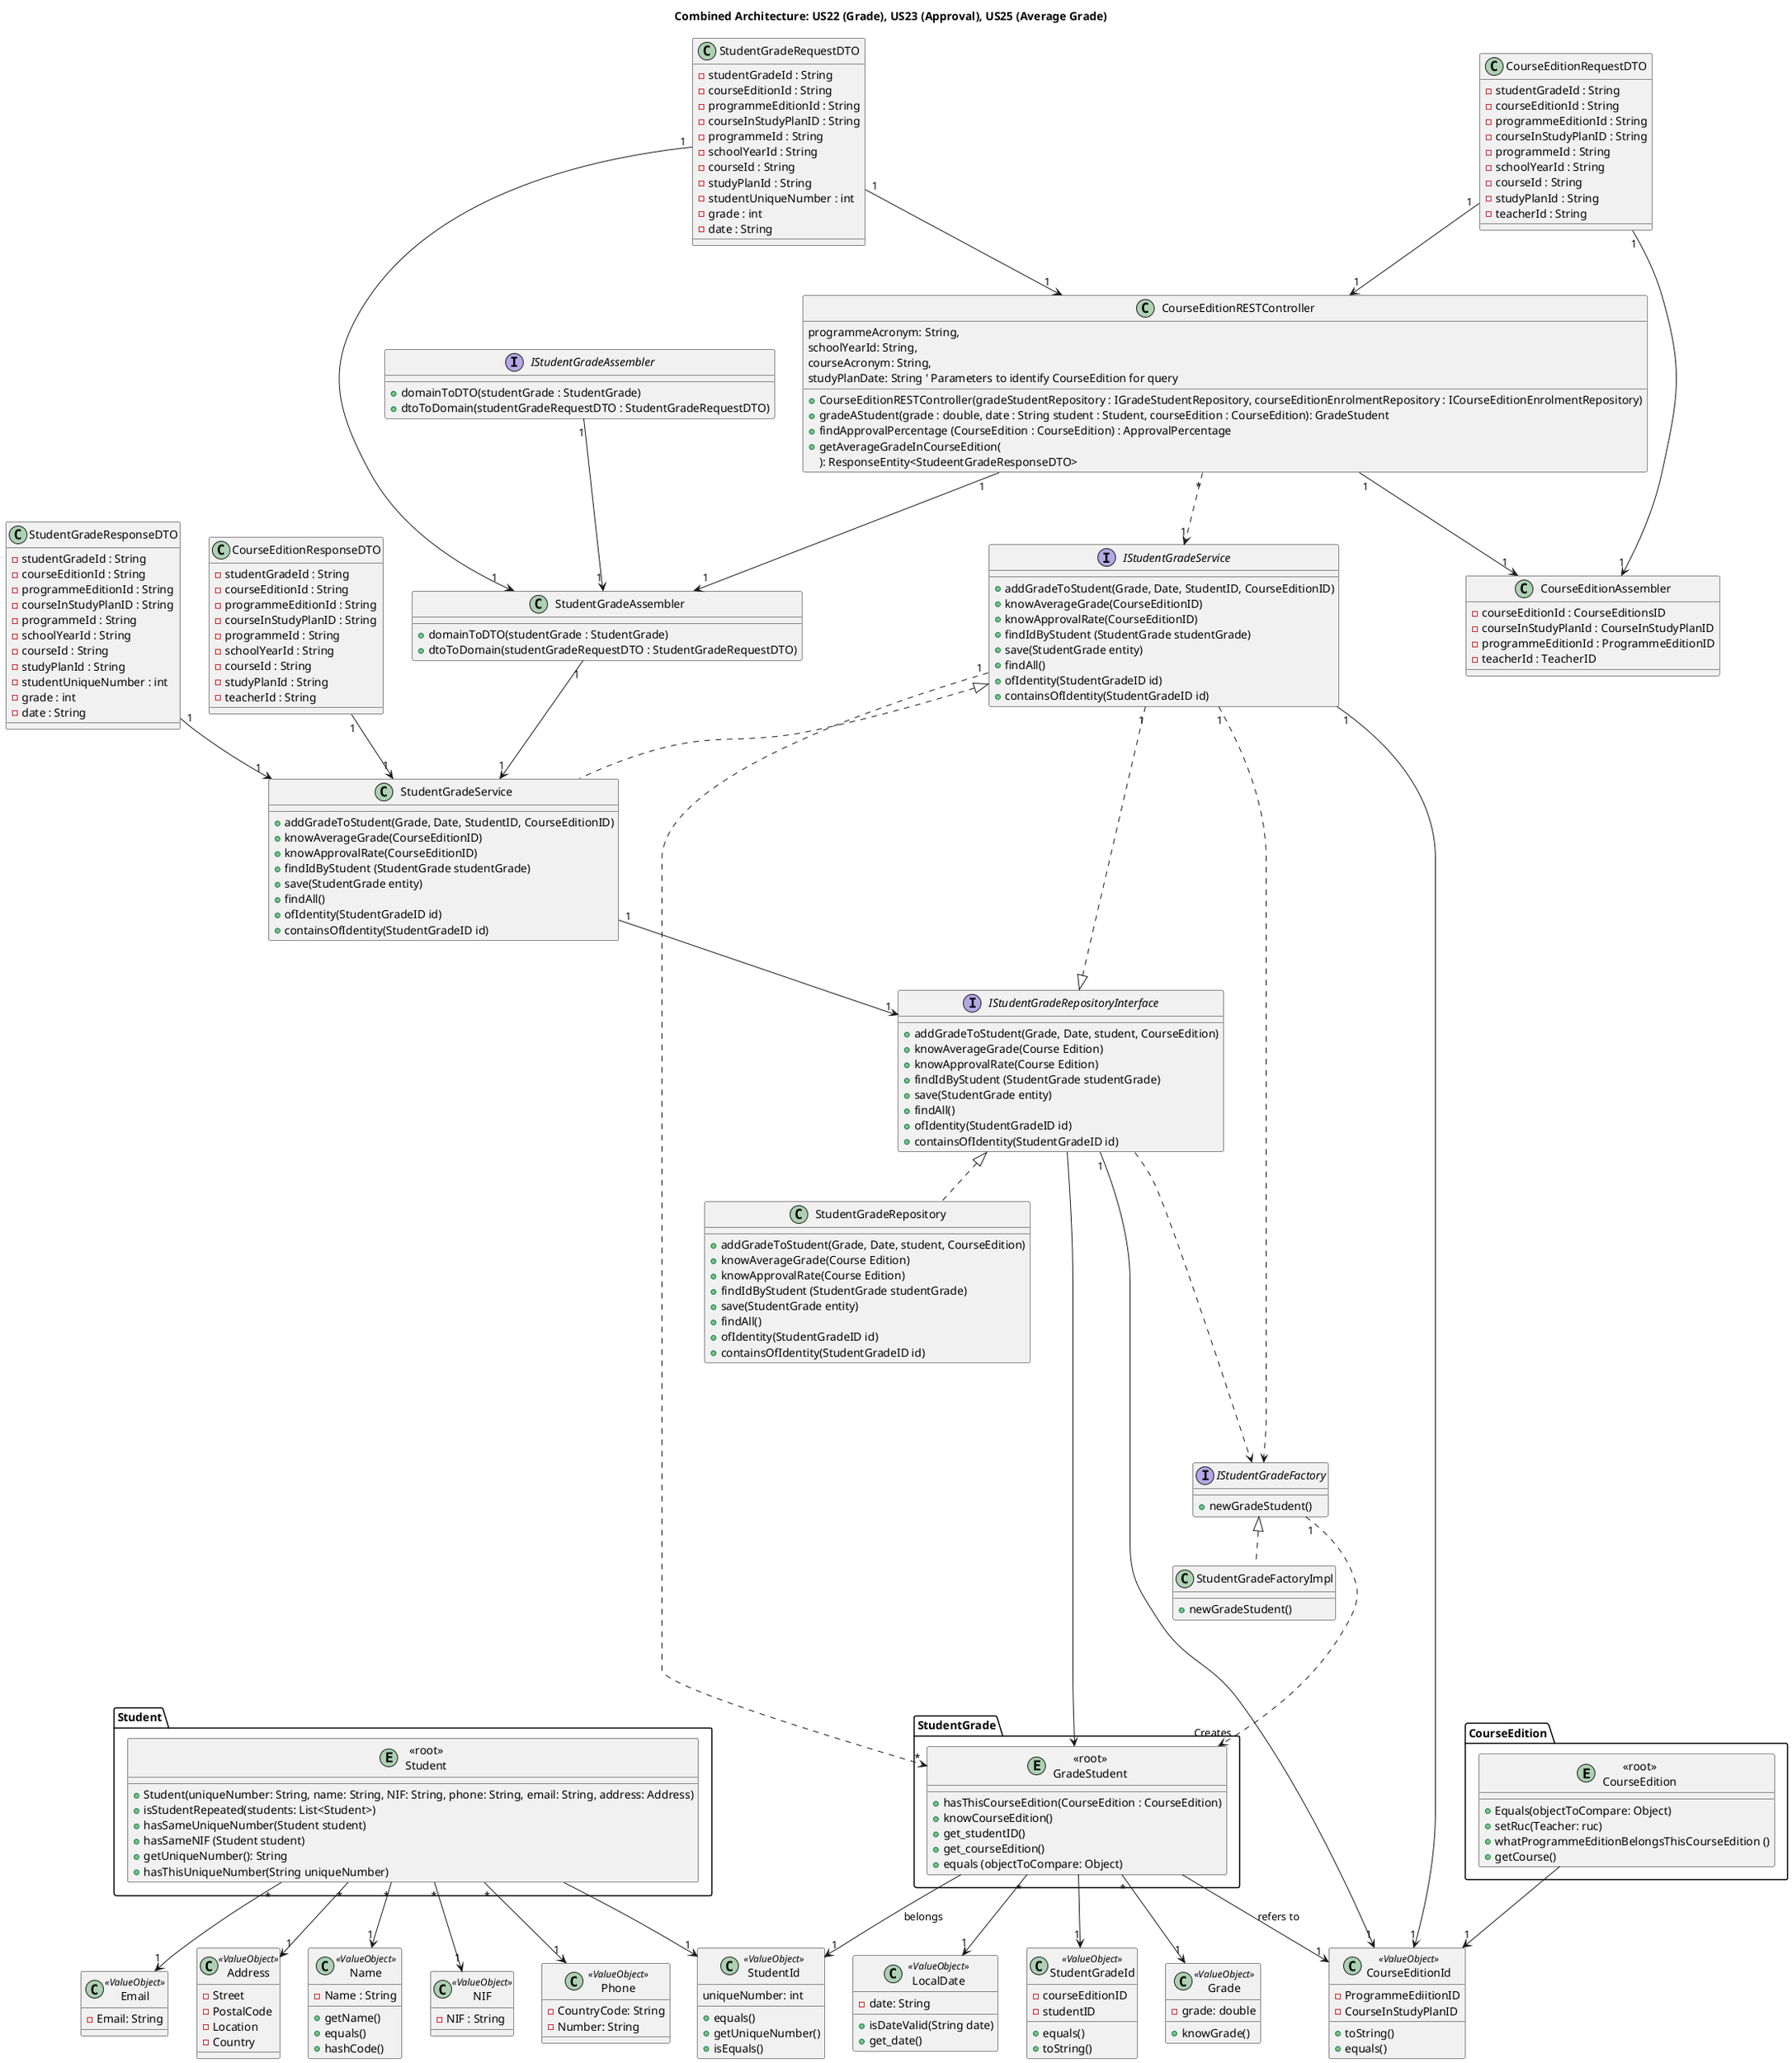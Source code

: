 @startuml
title Combined Architecture: US22 (Grade), US23 (Approval), US25 (Average Grade)
'left to right direction

' --- Controller Layer ---
class CourseEditionRESTController {
    +CourseEditionRESTController(gradeStudentRepository : IGradeStudentRepository, courseEditionEnrolmentRepository : ICourseEditionEnrolmentRepository)
    +gradeAStudent(grade : double, date : String student : Student, courseEdition : CourseEdition): GradeStudent
    +findApprovalPercentage (CourseEdition : CourseEdition) : ApprovalPercentage
    +getAverageGradeInCourseEdition(
        programmeAcronym: String,
        schoolYearId: String,
        courseAcronym: String,
        studyPlanDate: String ' Parameters to identify CourseEdition for query
    ): ResponseEntity<StudeentGradeResponseDTO>
}

' --- Application Service Layer ---
interface IStudentGradeService {
        +addGradeToStudent(Grade, Date, StudentID, CourseEditionID)
        +knowAverageGrade(CourseEditionID)
        +knowApprovalRate(CourseEditionID)
        +findIdByStudent (StudentGrade studentGrade)
        +save(StudentGrade entity)
        +findAll()
        +ofIdentity(StudentGradeID id)
        +containsOfIdentity(StudentGradeID id)
}

class StudentGradeService {
        +addGradeToStudent(Grade, Date, StudentID, CourseEditionID)
        +knowAverageGrade(CourseEditionID)
        +knowApprovalRate(CourseEditionID)
        +findIdByStudent (StudentGrade studentGrade)
        +save(StudentGrade entity)
        +findAll()
        +ofIdentity(StudentGradeID id)
        +containsOfIdentity(StudentGradeID id)
}

' --- Assemblers/Mappers ---
interface IStudentGradeAssembler {
    +domainToDTO(studentGrade : StudentGrade)
    +dtoToDomain(studentGradeRequestDTO : StudentGradeRequestDTO)
}

class StudentGradeAssembler {
    +domainToDTO(studentGrade : StudentGrade)
    +dtoToDomain(studentGradeRequestDTO : StudentGradeRequestDTO)
}

' --- DTOs (Data Transfer Objects - API Contracts) ---
class StudentGradeRequestDTO {
    -studentGradeId : String
    -courseEditionId : String
    -programmeEditionId : String
    -courseInStudyPlanID : String
    -programmeId : String
    -schoolYearId : String
    -courseId : String
    -studyPlanId : String
    -studentUniqueNumber : int
    -grade : int
    -date : String
}

class StudentGradeResponseDTO {
    -studentGradeId : String
    -courseEditionId : String
    -programmeEditionId : String
    -courseInStudyPlanID : String
    -programmeId : String
    -schoolYearId : String
    -courseId : String
    -studyPlanId : String
    -studentUniqueNumber : int
    -grade : int
    -date : String
}

class CourseEditionRequestDTO {
    -studentGradeId : String
    -courseEditionId : String
    -programmeEditionId : String
    -courseInStudyPlanID : String
    -programmeId : String
    -schoolYearId : String
    -courseId : String
    -studyPlanId : String
    -teacherId : String
}

class CourseEditionResponseDTO {
    -studentGradeId : String
    -courseEditionId : String
    -programmeEditionId : String
    -courseInStudyPlanID : String
    -programmeId : String
    -schoolYearId : String
    -courseId : String
    -studyPlanId : String
    -teacherId : String
}

class CourseEditionAssembler {
    -courseEditionId : CourseEditionsID
    -courseInStudyPlanId : CourseInStudyPlanID
    -programmeEditionId : ProgrammeEditionID
    -teacherId : TeacherID
}

' --- New DTO for US25 ---
'class AverageGradeResponseDTO {
 '   +averageGrade : double
'}

' --- Domain Layer ---
package "StudentGrade" {
    entity "<<root>>\nGradeStudent"  {
        +hasThisCourseEdition(CourseEdition : CourseEdition)
        +knowCourseEdition()
        +get_studentID()
        +get_courseEdition()
        +equals (objectToCompare: Object)
    }
}
class Grade <<ValueObject>> {
        -grade: double
        +knowGrade()
    }
    class LocalDate <<ValueObject>> {
            -date: String
            +isDateValid(String date)
            +get_date()
        }

 class StudentGradeId <<ValueObject>> {
    -courseEditionID
    -studentID
    +equals()
    +toString()
        }

class StudentGradeRepository {
    +addGradeToStudent(Grade, Date, student, CourseEdition)
    +knowAverageGrade(Course Edition)
    +knowApprovalRate(Course Edition)
    +findIdByStudent (StudentGrade studentGrade)
    +save(StudentGrade entity)
    +findAll()
    +ofIdentity(StudentGradeID id)
    +containsOfIdentity(StudentGradeID id)
}

interface IStudentGradeRepositoryInterface {
   +addGradeToStudent(Grade, Date, student, CourseEdition)
   +knowAverageGrade(Course Edition)
   +knowApprovalRate(Course Edition)
   +findIdByStudent (StudentGrade studentGrade)
       +save(StudentGrade entity)
       +findAll()
       +ofIdentity(StudentGradeID id)
       +containsOfIdentity(StudentGradeID id)
}

interface IStudentGradeFactory {
    +newGradeStudent()
}


class StudentGradeFactoryImpl {
    +newGradeStudent()
}



class StudentId <<ValueObject>> {
uniqueNumber: int
+equals()
+getUniqueNumber()
+isEquals()
            }

package "Student" {
entity "<<root>>\nStudent"  {
        +Student(uniqueNumber: String, name: String, NIF: String, phone: String, email: String, address: Address)
         +isStudentRepeated(students: List<Student>)
         +hasSameUniqueNumber(Student student)
         +hasSameNIF (Student student)
         +getUniqueNumber(): String
         +hasThisUniqueNumber(String uniqueNumber)

    }

    }
    class Name <<ValueObject>> {
                    -Name : String
                    +getName()
                    +equals()
                    +hashCode()
                }
        class NIF <<ValueObject>> {
                     -NIF : String
                }
        class Phone <<ValueObject>> {
                         -CountryCode: String
                         -Number: String
                    }
        class Email <<ValueObject>> {
                         -Email: String
                        }
         class Address <<ValueObject>> {
                         -Street
                         -PostalCode
                         -Location
                         -Country
                            }
class CourseEditionId <<ValueObject>> {
-ProgrammeEdiitionID
-CourseInStudyPlanID
+toString()
+equals()
            }


package "CourseEdition" {
entity "<<root>>\nCourseEdition"  {
        +Equals(objectToCompare: Object)
      +setRuc(Teacher: ruc)
      +whatProgrammeEditionBelongsThisCourseEdition ()
      +getCourse()

    }
    }


' --- Original Associations (from your previous diagram) ---
"<<root>>\nStudent" "*" --> "1" Name
"<<root>>\nStudent" "*" --> "1" NIF
"<<root>>\nStudent" "*" --> "1" Email
"<<root>>\nStudent" "*" --> "1" Phone
"<<root>>\nStudent" "*" --> "1" Address
"<<root>>\nGradeStudent" "*" --> "1" Grade
"<<root>>\nGradeStudent" "*" --> "1" LocalDate
"<<root>>\nGradeStudent" --> "1" StudentId: belongs
"<<root>>\nGradeStudent" --> "1" CourseEditionId : refers to
IStudentGradeService "1" ....> IStudentGradeFactory
IStudentGradeFactory "1" ....> "Creates" "<<root>>\nGradeStudent"
IStudentGradeFactory <|.. StudentGradeFactoryImpl

StudentGradeRequestDTO "1" --> "1" CourseEditionRESTController
CourseEditionRESTController "1" --> "1" StudentGradeAssembler
StudentGradeRequestDTO "1" --> "1" StudentGradeAssembler
IStudentGradeAssembler "1" --> "1" StudentGradeAssembler
StudentGradeAssembler "1" --> "1" StudentGradeService
StudentGradeResponseDTO "1" --> "1" StudentGradeService


CourseEditionRequestDTO "1" --> "1" CourseEditionRESTController
CourseEditionRESTController "1" --> "1" CourseEditionAssembler
CourseEditionRequestDTO "1" --> "1" CourseEditionAssembler
CourseEditionResponseDTO "1" --> "1" StudentGradeService


"<<root>>\nGradeStudent" --> "1" StudentGradeId
"<<root>>\nCourseEdition" --> "1" CourseEditionId
"<<root>>\nStudent" --> "1" StudentId
IStudentGradeService <|..StudentGradeService
IStudentGradeRepositoryInterface <|..StudentGradeRepository
IStudentGradeRepositoryInterface ....> IStudentGradeFactory


IStudentGradeService "1" ....> "*" "<<root>>\nGradeStudent"


IStudentGradeService "1" ..|> IStudentGradeRepositoryInterface


' --- Additions for US25 (Average Grade Query) ---

' Controller calls service for the average grade
CourseEditionRESTController "*" ..> "1" IStudentGradeService

' Assembler creates the AverageGradeResponseDTO
'IStudentGradeAssembler "1" --> "1" AverageGradeResponseDTO : Creates

' Controller returns the AverageGradeResponseDTO
'CourseEditionRESTController "1" --> "1" AverageGradeResponseDTO : Returns

' StudentGradeService delegates to repository for the average
StudentGradeService "1"-->"1" IStudentGradeRepositoryInterface

' Repository queries the domain entity for the calculation
IStudentGradeRepositoryInterface --> "<<root>>\nGradeStudent"

' CourseEditionId (VO) is used as input by service and repository
IStudentGradeService "1" --> "1" CourseEditionId
IStudentGradeRepositoryInterface "1" --> "1" CourseEditionId

@enduml